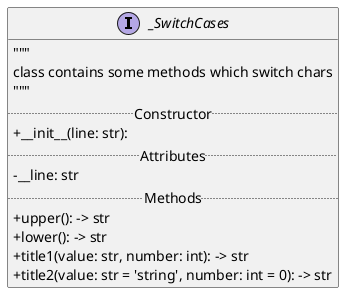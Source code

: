 @startuml
skinparam classAttributeIconSize 0

interface _SwitchCases {
    """
    class contains some methods which switch chars
    """
    .. Constructor ..
    +__init__(line: str):
    .. Attributes ..
    -__line: str
    .. Methods ..
    +upper(): -> str
    +lower(): -> str
    +title1(value: str, number: int): -> str
    +title2(value: str = 'string', number: int = 0): -> str
}
@enduml